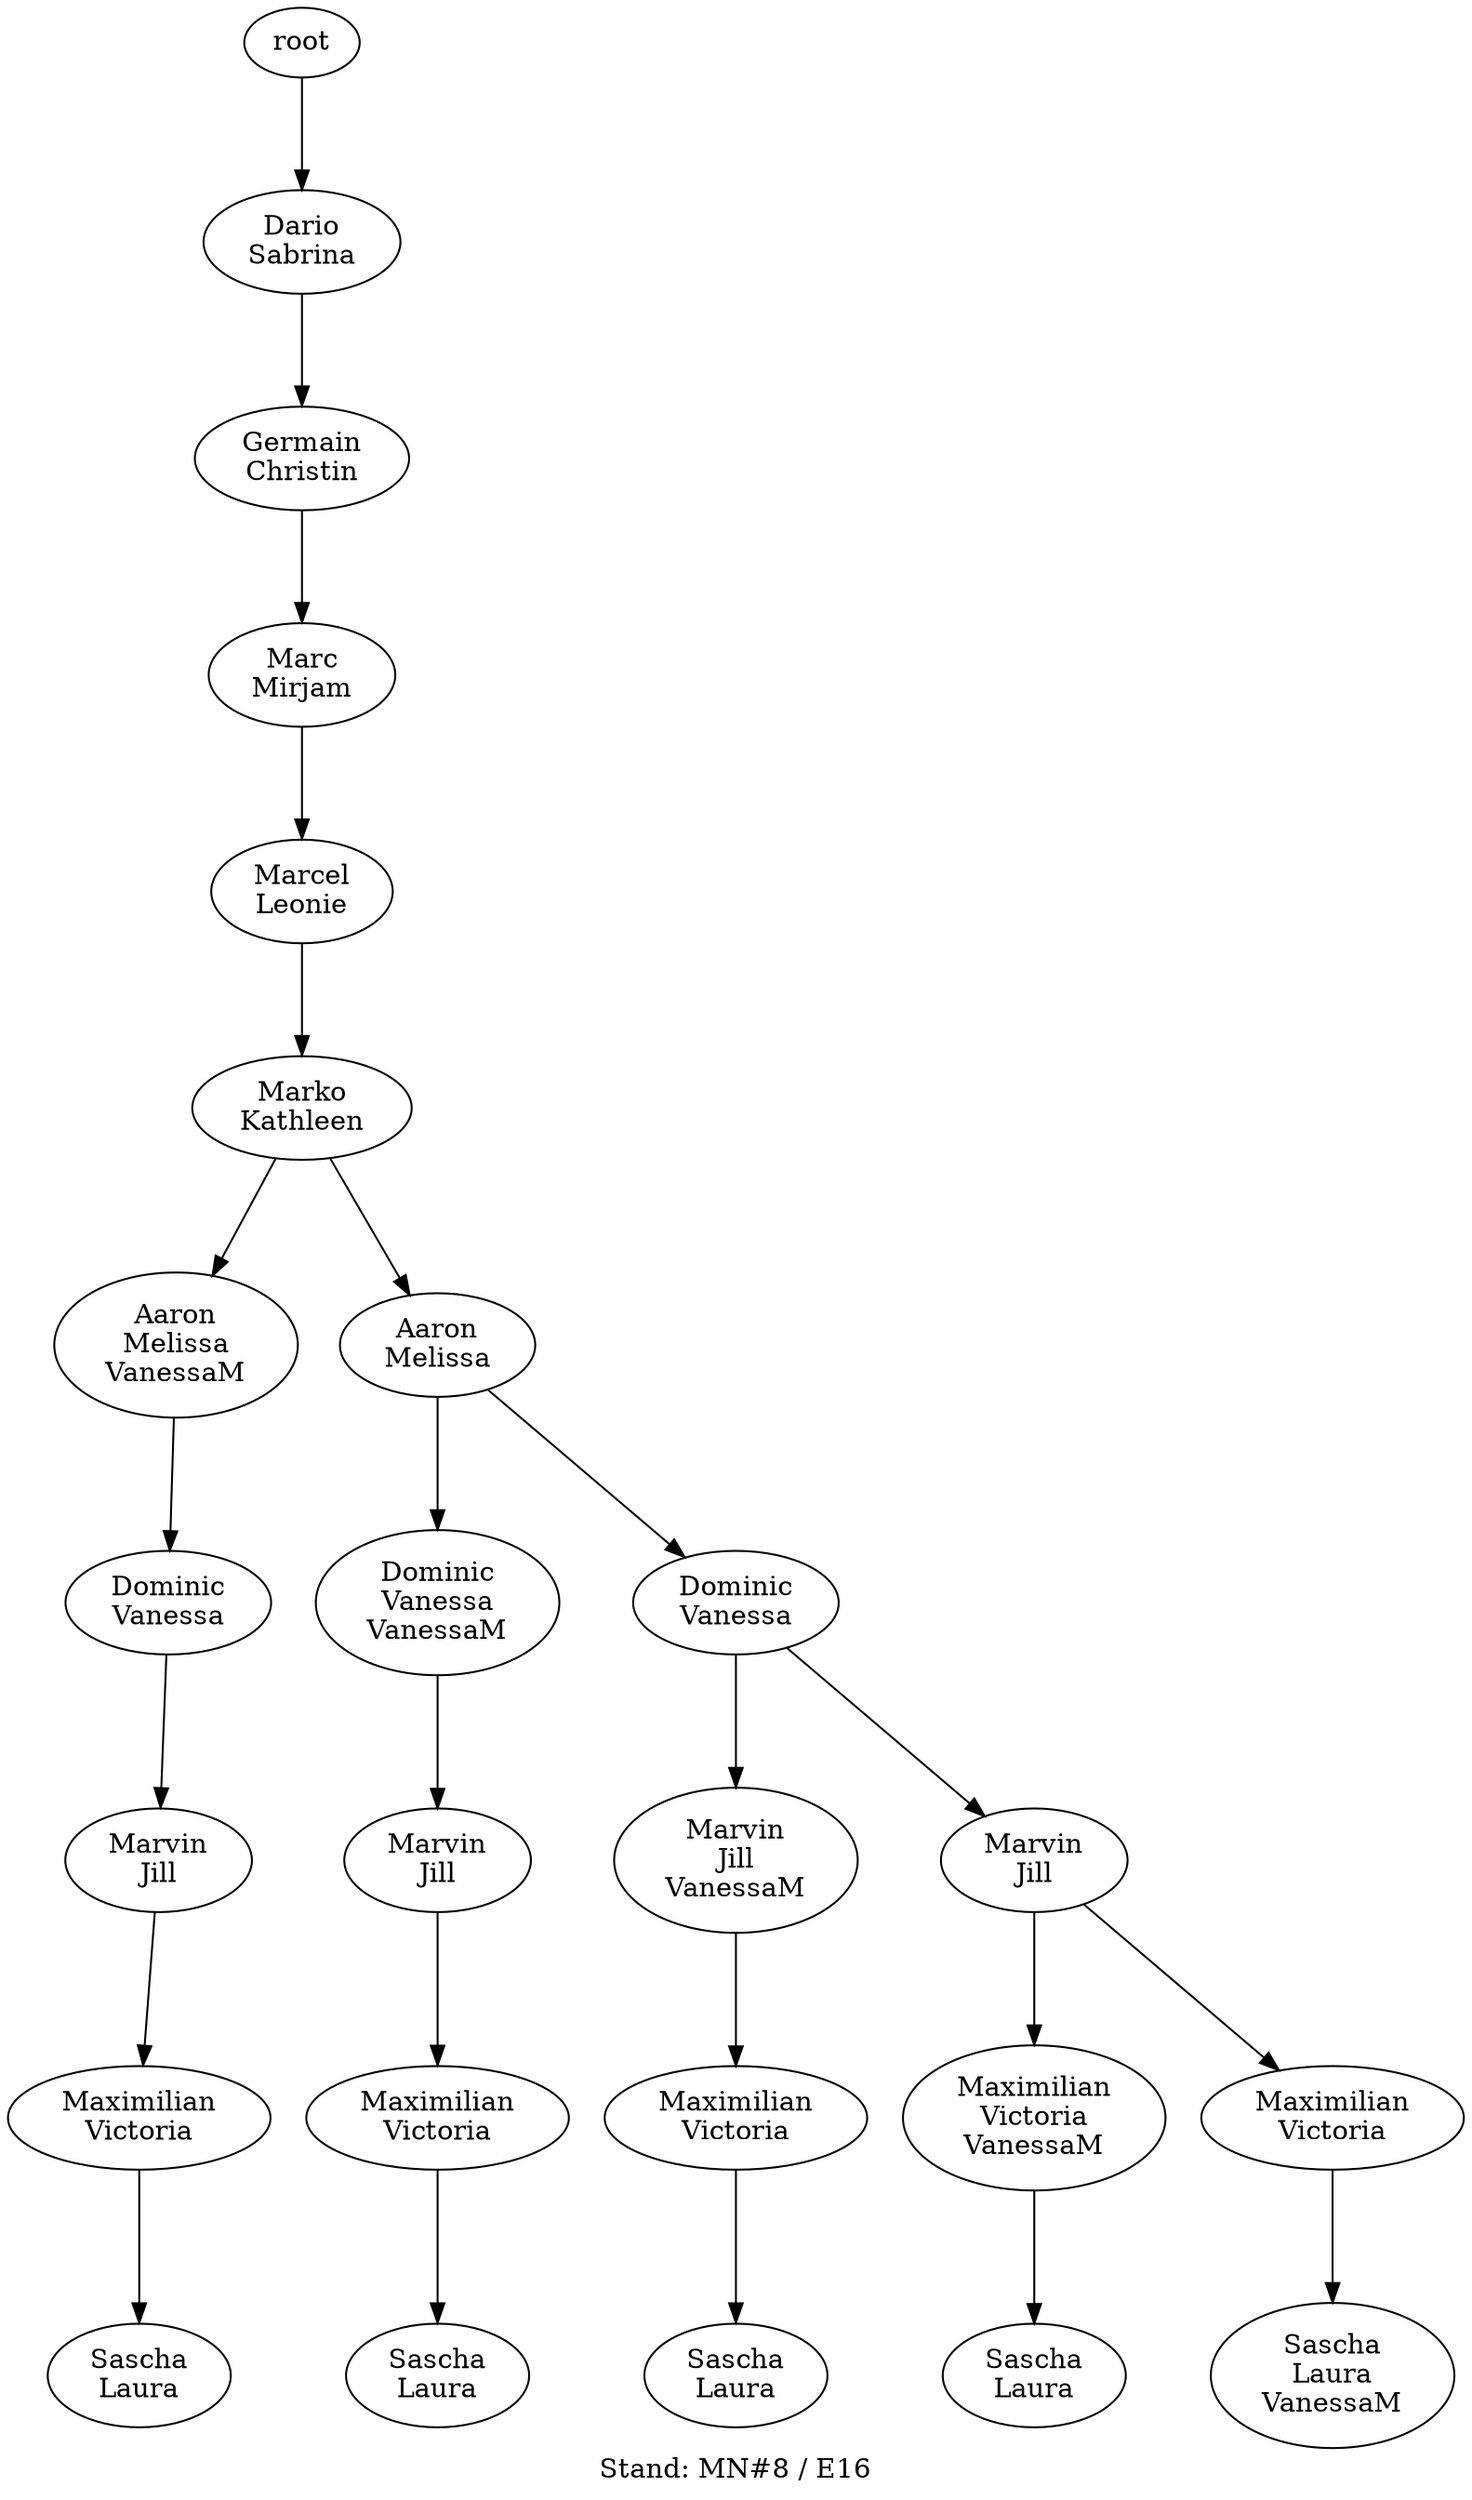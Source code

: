 digraph D { labelloc="b"; label="Stand: MN#8 / E16"; ranksep=0.8;
"root/7"[label="Dario\nSabrina"]
"root" -> "root/7";
"root/7/0"[label="Germain\nChristin"]
"root/7" -> "root/7/0";
"root/7/0/6"[label="Marc\nMirjam"]
"root/7/0" -> "root/7/0/6";
"root/7/0/6/4"[label="Marcel\nLeonie"]
"root/7/0/6" -> "root/7/0/6/4";
"root/7/0/6/4/2"[label="Marko\nKathleen"]
"root/7/0/6/4" -> "root/7/0/6/4/2";
"root/7/0/6/4/2/5,10"[label="Aaron\nMelissa\nVanessaM"]
"root/7/0/6/4/2" -> "root/7/0/6/4/2/5,10";
"root/7/0/6/4/2/5,10/8"[label="Dominic\nVanessa"]
"root/7/0/6/4/2/5,10" -> "root/7/0/6/4/2/5,10/8";
"root/7/0/6/4/2/5,10/8/1"[label="Marvin\nJill"]
"root/7/0/6/4/2/5,10/8" -> "root/7/0/6/4/2/5,10/8/1";
"root/7/0/6/4/2/5,10/8/1/9"[label="Maximilian\nVictoria"]
"root/7/0/6/4/2/5,10/8/1" -> "root/7/0/6/4/2/5,10/8/1/9";
"root/7/0/6/4/2/5,10/8/1/9/3"[label="Sascha\nLaura"]
"root/7/0/6/4/2/5,10/8/1/9" -> "root/7/0/6/4/2/5,10/8/1/9/3";
"root/7/0/6/4/2/5"[label="Aaron\nMelissa"]
"root/7/0/6/4/2" -> "root/7/0/6/4/2/5";
"root/7/0/6/4/2/5/8,10"[label="Dominic\nVanessa\nVanessaM"]
"root/7/0/6/4/2/5" -> "root/7/0/6/4/2/5/8,10";
"root/7/0/6/4/2/5/8,10/1"[label="Marvin\nJill"]
"root/7/0/6/4/2/5/8,10" -> "root/7/0/6/4/2/5/8,10/1";
"root/7/0/6/4/2/5/8,10/1/9"[label="Maximilian\nVictoria"]
"root/7/0/6/4/2/5/8,10/1" -> "root/7/0/6/4/2/5/8,10/1/9";
"root/7/0/6/4/2/5/8,10/1/9/3"[label="Sascha\nLaura"]
"root/7/0/6/4/2/5/8,10/1/9" -> "root/7/0/6/4/2/5/8,10/1/9/3";
"root/7/0/6/4/2/5/8"[label="Dominic\nVanessa"]
"root/7/0/6/4/2/5" -> "root/7/0/6/4/2/5/8";
"root/7/0/6/4/2/5/8/1,10"[label="Marvin\nJill\nVanessaM"]
"root/7/0/6/4/2/5/8" -> "root/7/0/6/4/2/5/8/1,10";
"root/7/0/6/4/2/5/8/1,10/9"[label="Maximilian\nVictoria"]
"root/7/0/6/4/2/5/8/1,10" -> "root/7/0/6/4/2/5/8/1,10/9";
"root/7/0/6/4/2/5/8/1,10/9/3"[label="Sascha\nLaura"]
"root/7/0/6/4/2/5/8/1,10/9" -> "root/7/0/6/4/2/5/8/1,10/9/3";
"root/7/0/6/4/2/5/8/1"[label="Marvin\nJill"]
"root/7/0/6/4/2/5/8" -> "root/7/0/6/4/2/5/8/1";
"root/7/0/6/4/2/5/8/1/9,10"[label="Maximilian\nVictoria\nVanessaM"]
"root/7/0/6/4/2/5/8/1" -> "root/7/0/6/4/2/5/8/1/9,10";
"root/7/0/6/4/2/5/8/1/9,10/3"[label="Sascha\nLaura"]
"root/7/0/6/4/2/5/8/1/9,10" -> "root/7/0/6/4/2/5/8/1/9,10/3";
"root/7/0/6/4/2/5/8/1/9"[label="Maximilian\nVictoria"]
"root/7/0/6/4/2/5/8/1" -> "root/7/0/6/4/2/5/8/1/9";
"root/7/0/6/4/2/5/8/1/9/3,10"[label="Sascha\nLaura\nVanessaM"]
"root/7/0/6/4/2/5/8/1/9" -> "root/7/0/6/4/2/5/8/1/9/3,10";
}
